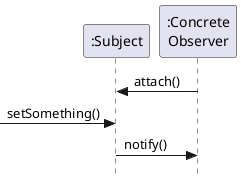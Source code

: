 @startuml DynamicObserver
skinparam style strictuml
participant ":Subject" as S
participant ":Concrete\nObserver" as O
S <- O : attach()
-> S : setSomething()
S -> O : notify()
@enduml